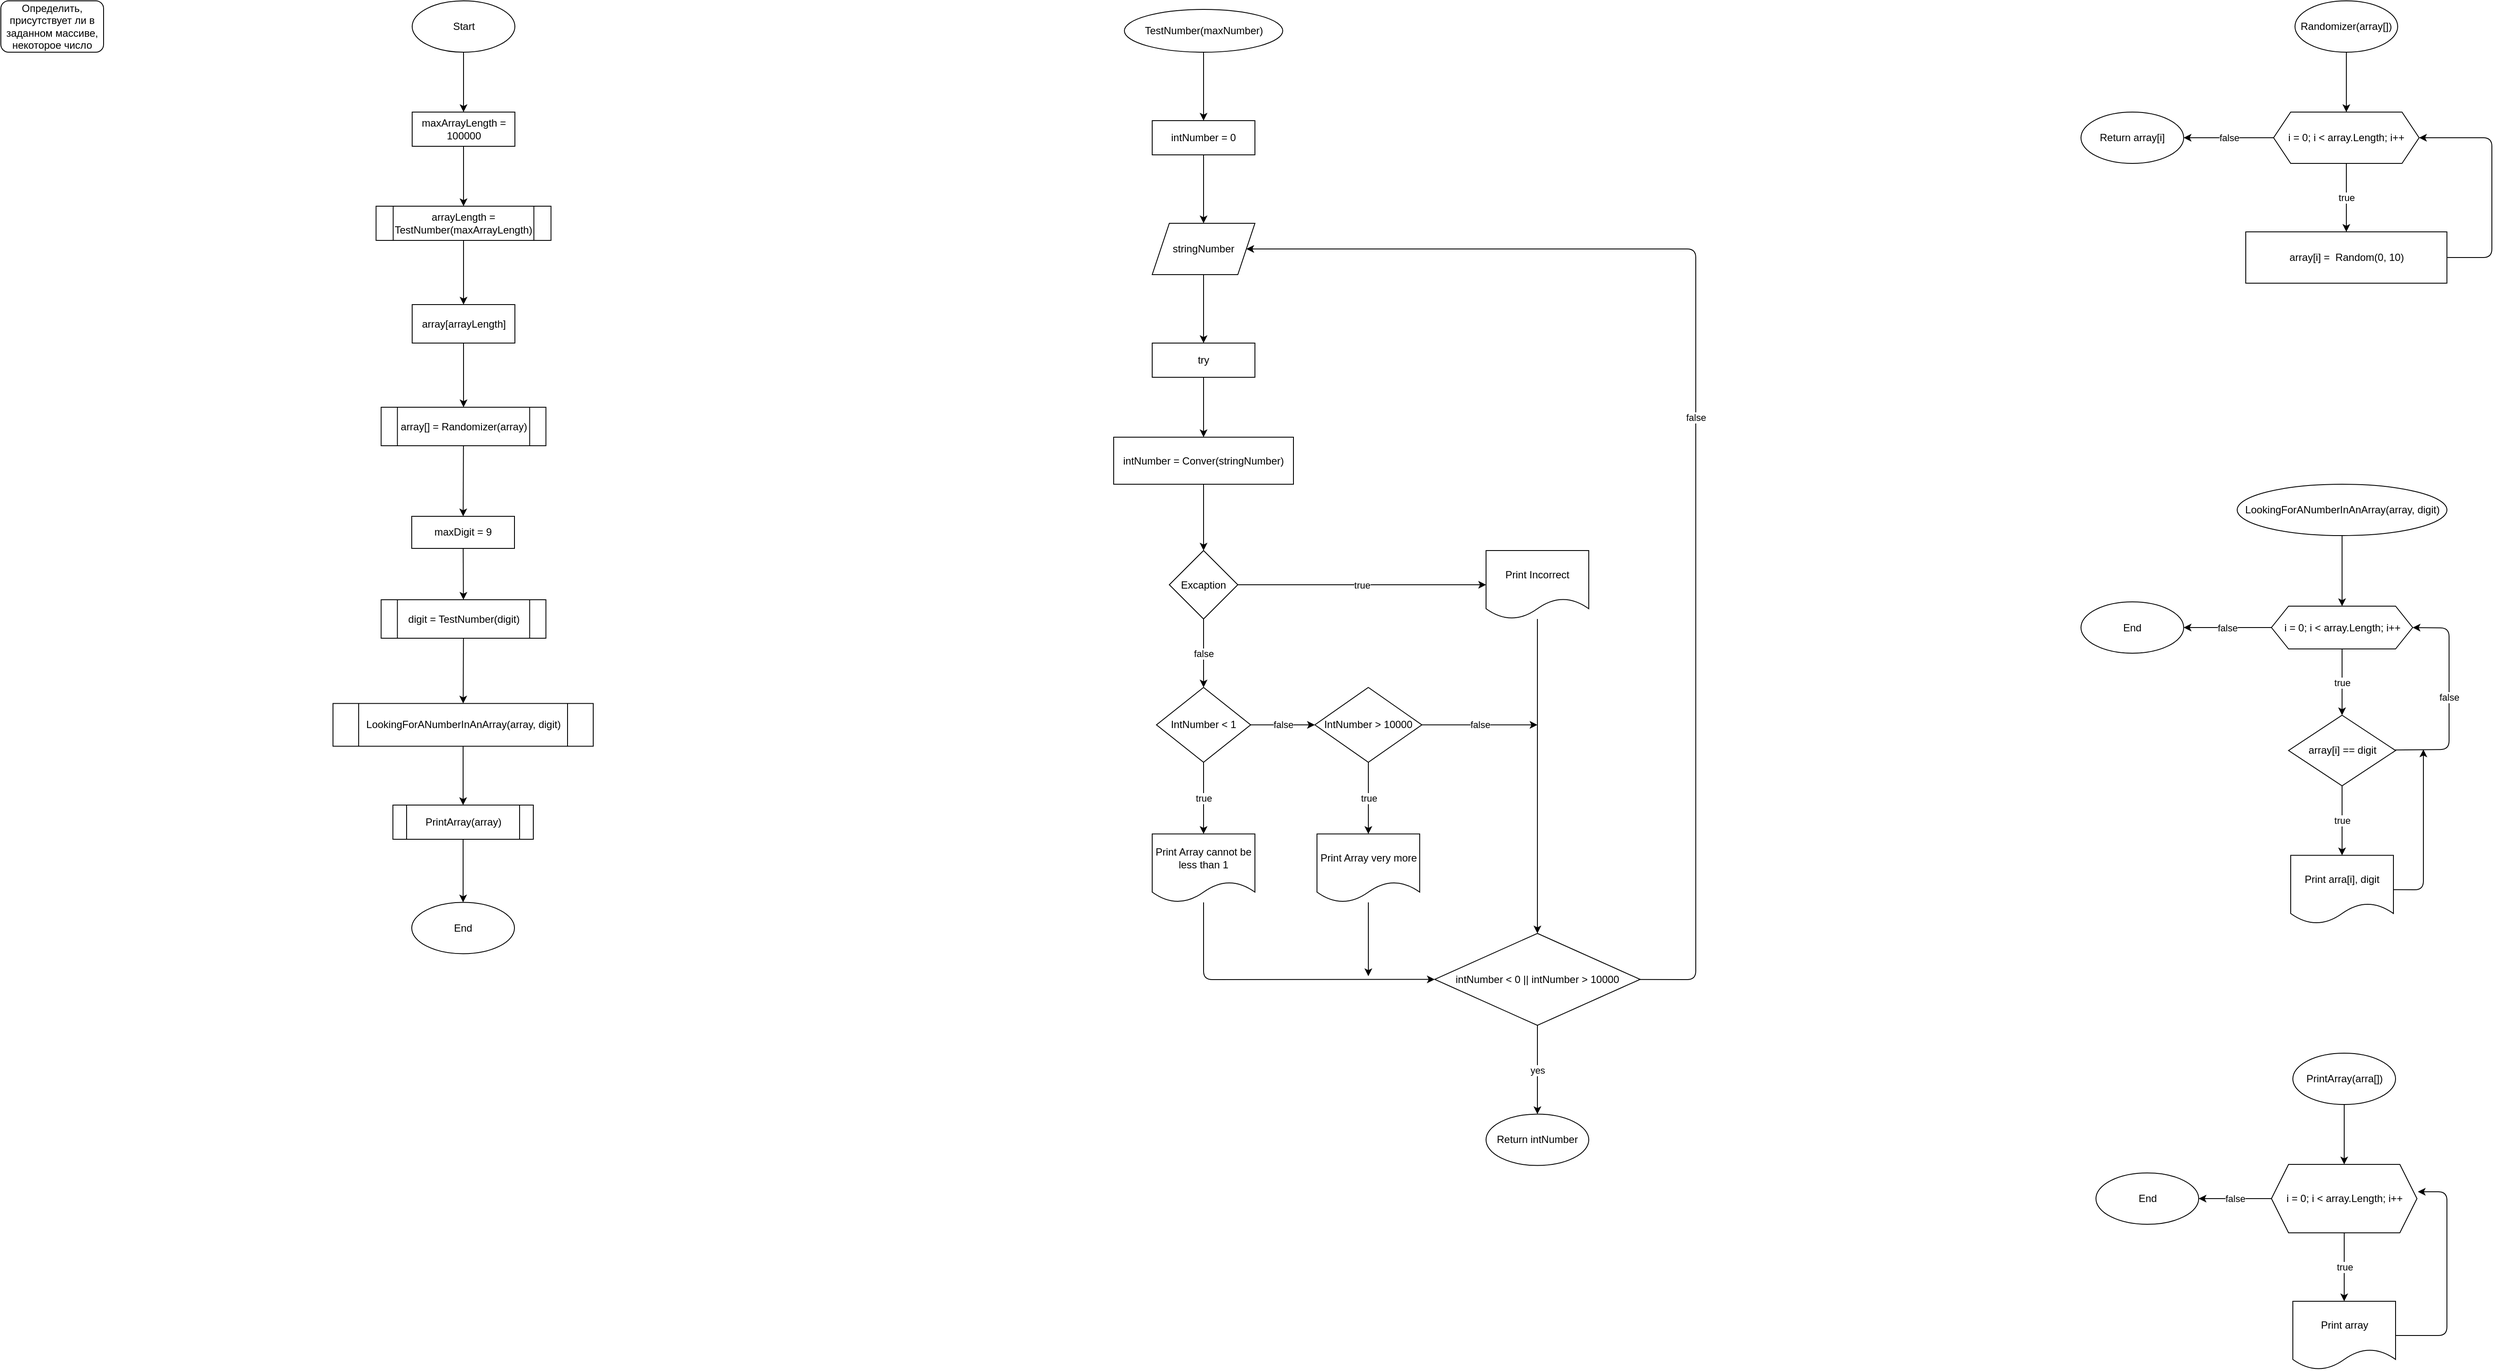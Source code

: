 <mxfile>
    <diagram id="hP9pHg5yxiXs1wd25evL" name="Page-1">
        <mxGraphModel dx="890" dy="585" grid="1" gridSize="10" guides="1" tooltips="1" connect="1" arrows="1" fold="1" page="1" pageScale="1" pageWidth="1100" pageHeight="850" math="0" shadow="0">
            <root>
                <mxCell id="0"/>
                <mxCell id="1" parent="0"/>
                <mxCell id="3" value="Определить, присутствует ли в заданном массиве, некоторое число" style="rounded=1;whiteSpace=wrap;html=1;" vertex="1" parent="1">
                    <mxGeometry x="10" y="10" width="120" height="60" as="geometry"/>
                </mxCell>
                <mxCell id="83" value="" style="edgeStyle=none;html=1;" edge="1" parent="1" source="4" target="78">
                    <mxGeometry relative="1" as="geometry"/>
                </mxCell>
                <mxCell id="4" value="Start" style="ellipse;whiteSpace=wrap;html=1;" vertex="1" parent="1">
                    <mxGeometry x="490.5" y="10" width="120" height="60" as="geometry"/>
                </mxCell>
                <mxCell id="82" style="edgeStyle=none;html=1;entryX=0.5;entryY=0;entryDx=0;entryDy=0;" edge="1" parent="1" source="5" target="17">
                    <mxGeometry relative="1" as="geometry"/>
                </mxCell>
                <mxCell id="5" value="stringNumber" style="shape=parallelogram;perimeter=parallelogramPerimeter;whiteSpace=wrap;html=1;fixedSize=1;" vertex="1" parent="1">
                    <mxGeometry x="1355" y="270" width="120" height="60" as="geometry"/>
                </mxCell>
                <mxCell id="53" value="" style="edgeStyle=none;html=1;" edge="1" parent="1" source="11" target="20">
                    <mxGeometry relative="1" as="geometry"/>
                </mxCell>
                <mxCell id="11" value="intNumber = Conver(stringNumber)" style="whiteSpace=wrap;html=1;" vertex="1" parent="1">
                    <mxGeometry x="1310" y="520" width="210" height="55" as="geometry"/>
                </mxCell>
                <mxCell id="52" value="" style="edgeStyle=none;html=1;" edge="1" parent="1" source="17" target="11">
                    <mxGeometry relative="1" as="geometry"/>
                </mxCell>
                <mxCell id="17" value="try" style="whiteSpace=wrap;html=1;" vertex="1" parent="1">
                    <mxGeometry x="1355" y="410" width="120" height="40" as="geometry"/>
                </mxCell>
                <mxCell id="30" value="false" style="edgeStyle=none;html=1;" edge="1" parent="1" source="20" target="29">
                    <mxGeometry relative="1" as="geometry"/>
                </mxCell>
                <mxCell id="41" value="true" style="edgeStyle=none;html=1;entryX=0;entryY=0.5;entryDx=0;entryDy=0;" edge="1" parent="1" source="20" target="26">
                    <mxGeometry relative="1" as="geometry"/>
                </mxCell>
                <mxCell id="20" value="Excaption" style="rhombus;whiteSpace=wrap;html=1;" vertex="1" parent="1">
                    <mxGeometry x="1375" y="652.5" width="80" height="80" as="geometry"/>
                </mxCell>
                <mxCell id="49" value="false" style="edgeStyle=none;html=1;entryX=1;entryY=0.5;entryDx=0;entryDy=0;" edge="1" parent="1" source="22" target="5">
                    <mxGeometry relative="1" as="geometry">
                        <mxPoint x="1505" y="300" as="targetPoint"/>
                        <Array as="points">
                            <mxPoint x="1990" y="1154"/>
                            <mxPoint x="1990" y="300"/>
                        </Array>
                    </mxGeometry>
                </mxCell>
                <mxCell id="55" value="yes" style="edgeStyle=none;html=1;" edge="1" parent="1" source="22" target="54">
                    <mxGeometry relative="1" as="geometry"/>
                </mxCell>
                <mxCell id="22" value="intNumber &amp;lt; 0 || intNumber &amp;gt; 10000" style="rhombus;whiteSpace=wrap;html=1;" vertex="1" parent="1">
                    <mxGeometry x="1685" y="1100" width="240" height="107.5" as="geometry"/>
                </mxCell>
                <mxCell id="42" style="edgeStyle=none;html=1;" edge="1" parent="1" source="26" target="22">
                    <mxGeometry relative="1" as="geometry"/>
                </mxCell>
                <mxCell id="26" value="Print Incorrect" style="shape=document;whiteSpace=wrap;html=1;boundedLbl=1;" vertex="1" parent="1">
                    <mxGeometry x="1745" y="652.5" width="120" height="80" as="geometry"/>
                </mxCell>
                <mxCell id="32" value="true" style="edgeStyle=none;html=1;" edge="1" parent="1" source="29" target="31">
                    <mxGeometry relative="1" as="geometry"/>
                </mxCell>
                <mxCell id="38" value="false" style="edgeStyle=none;html=1;" edge="1" parent="1" source="29" target="37">
                    <mxGeometry relative="1" as="geometry"/>
                </mxCell>
                <mxCell id="29" value="IntNumber &amp;lt; 1" style="rhombus;whiteSpace=wrap;html=1;" vertex="1" parent="1">
                    <mxGeometry x="1360" y="812.5" width="110" height="87.5" as="geometry"/>
                </mxCell>
                <mxCell id="44" style="edgeStyle=none;html=1;entryX=0;entryY=0.5;entryDx=0;entryDy=0;" edge="1" parent="1" source="31" target="22">
                    <mxGeometry relative="1" as="geometry">
                        <mxPoint x="1447" y="1210" as="targetPoint"/>
                        <Array as="points">
                            <mxPoint x="1415" y="1154"/>
                        </Array>
                    </mxGeometry>
                </mxCell>
                <mxCell id="31" value="Print Array cannot be less than 1" style="shape=document;whiteSpace=wrap;html=1;boundedLbl=1;" vertex="1" parent="1">
                    <mxGeometry x="1355" y="983.75" width="120" height="80" as="geometry"/>
                </mxCell>
                <mxCell id="40" value="true" style="edgeStyle=none;html=1;" edge="1" parent="1" source="37" target="39">
                    <mxGeometry relative="1" as="geometry"/>
                </mxCell>
                <mxCell id="43" value="false" style="edgeStyle=none;html=1;" edge="1" parent="1" source="37">
                    <mxGeometry relative="1" as="geometry">
                        <mxPoint x="1805" y="856.25" as="targetPoint"/>
                    </mxGeometry>
                </mxCell>
                <mxCell id="37" value="IntNumber &amp;gt; 10000" style="rhombus;whiteSpace=wrap;html=1;" vertex="1" parent="1">
                    <mxGeometry x="1545" y="812.5" width="125" height="87.5" as="geometry"/>
                </mxCell>
                <mxCell id="45" style="edgeStyle=none;html=1;" edge="1" parent="1" source="39">
                    <mxGeometry relative="1" as="geometry">
                        <mxPoint x="1607.5" y="1150" as="targetPoint"/>
                    </mxGeometry>
                </mxCell>
                <mxCell id="39" value="Print Array very more" style="shape=document;whiteSpace=wrap;html=1;boundedLbl=1;" vertex="1" parent="1">
                    <mxGeometry x="1547.5" y="983.75" width="120" height="80" as="geometry"/>
                </mxCell>
                <mxCell id="48" value="" style="edgeStyle=none;html=1;entryX=0.5;entryY=0;entryDx=0;entryDy=0;" edge="1" parent="1" source="46" target="5">
                    <mxGeometry relative="1" as="geometry">
                        <mxPoint x="1415" y="260" as="targetPoint"/>
                    </mxGeometry>
                </mxCell>
                <mxCell id="46" value="intNumber = 0" style="whiteSpace=wrap;html=1;" vertex="1" parent="1">
                    <mxGeometry x="1355" y="150" width="120" height="40" as="geometry"/>
                </mxCell>
                <mxCell id="60" value="" style="edgeStyle=none;html=1;" edge="1" parent="1" source="51" target="59">
                    <mxGeometry relative="1" as="geometry"/>
                </mxCell>
                <mxCell id="51" value="arrayLength = TestNumber(maxArrayLength)" style="shape=process;whiteSpace=wrap;html=1;backgroundOutline=1;" vertex="1" parent="1">
                    <mxGeometry x="448.31" y="250" width="204.37" height="40" as="geometry"/>
                </mxCell>
                <mxCell id="54" value="Return intNumber" style="ellipse;whiteSpace=wrap;html=1;" vertex="1" parent="1">
                    <mxGeometry x="1745" y="1311.25" width="120" height="60" as="geometry"/>
                </mxCell>
                <mxCell id="62" value="" style="edgeStyle=none;html=1;" edge="1" parent="1" source="59" target="61">
                    <mxGeometry relative="1" as="geometry"/>
                </mxCell>
                <mxCell id="59" value="array[arrayLength]" style="whiteSpace=wrap;html=1;" vertex="1" parent="1">
                    <mxGeometry x="490.5" y="365" width="120" height="45" as="geometry"/>
                </mxCell>
                <mxCell id="87" value="" style="edgeStyle=none;html=1;" edge="1" parent="1" source="61" target="86">
                    <mxGeometry relative="1" as="geometry"/>
                </mxCell>
                <mxCell id="61" value="array[] = Randomizer(array)" style="shape=process;whiteSpace=wrap;html=1;backgroundOutline=1;" vertex="1" parent="1">
                    <mxGeometry x="454.25" y="485" width="192.5" height="45" as="geometry"/>
                </mxCell>
                <mxCell id="67" value="" style="edgeStyle=none;html=1;" edge="1" parent="1" source="63" target="66">
                    <mxGeometry relative="1" as="geometry"/>
                </mxCell>
                <mxCell id="63" value="Randomizer(array[])" style="ellipse;whiteSpace=wrap;html=1;" vertex="1" parent="1">
                    <mxGeometry x="2690" y="10" width="120" height="60" as="geometry"/>
                </mxCell>
                <mxCell id="65" value="" style="edgeStyle=none;html=1;" edge="1" parent="1" source="64" target="46">
                    <mxGeometry relative="1" as="geometry"/>
                </mxCell>
                <mxCell id="64" value="TestNumber(maxNumber)" style="ellipse;whiteSpace=wrap;html=1;" vertex="1" parent="1">
                    <mxGeometry x="1322.5" y="20" width="185" height="50" as="geometry"/>
                </mxCell>
                <mxCell id="69" value="true" style="edgeStyle=none;html=1;" edge="1" parent="1" source="66" target="68">
                    <mxGeometry relative="1" as="geometry"/>
                </mxCell>
                <mxCell id="72" value="false" style="edgeStyle=none;html=1;" edge="1" parent="1" source="66" target="71">
                    <mxGeometry relative="1" as="geometry"/>
                </mxCell>
                <mxCell id="66" value="i = 0; i &amp;lt; array.Length; i++" style="shape=hexagon;perimeter=hexagonPerimeter2;whiteSpace=wrap;html=1;fixedSize=1;" vertex="1" parent="1">
                    <mxGeometry x="2665" y="140" width="170" height="60" as="geometry"/>
                </mxCell>
                <mxCell id="70" style="edgeStyle=none;html=1;entryX=1;entryY=0.5;entryDx=0;entryDy=0;" edge="1" parent="1" source="68" target="66">
                    <mxGeometry relative="1" as="geometry">
                        <Array as="points">
                            <mxPoint x="2920" y="310"/>
                            <mxPoint x="2920" y="170"/>
                        </Array>
                    </mxGeometry>
                </mxCell>
                <mxCell id="68" value="array[i] =&amp;nbsp; Random(0, 10)" style="whiteSpace=wrap;html=1;" vertex="1" parent="1">
                    <mxGeometry x="2632.5" y="280" width="235" height="60" as="geometry"/>
                </mxCell>
                <mxCell id="71" value="Return array[i]" style="ellipse;whiteSpace=wrap;html=1;" vertex="1" parent="1">
                    <mxGeometry x="2440" y="140" width="120" height="60" as="geometry"/>
                </mxCell>
                <mxCell id="91" value="" style="edgeStyle=none;html=1;" edge="1" parent="1" source="73" target="90">
                    <mxGeometry relative="1" as="geometry"/>
                </mxCell>
                <mxCell id="73" value="LookingForANumberInAnArray(array, digit)" style="shape=process;whiteSpace=wrap;html=1;backgroundOutline=1;" vertex="1" parent="1">
                    <mxGeometry x="398" y="831.25" width="304" height="50" as="geometry"/>
                </mxCell>
                <mxCell id="81" value="" style="edgeStyle=none;html=1;" edge="1" parent="1" source="78" target="51">
                    <mxGeometry relative="1" as="geometry"/>
                </mxCell>
                <mxCell id="78" value="maxArrayLength = 100000" style="whiteSpace=wrap;html=1;" vertex="1" parent="1">
                    <mxGeometry x="490.5" y="140" width="120" height="40" as="geometry"/>
                </mxCell>
                <mxCell id="89" value="" style="edgeStyle=none;html=1;" edge="1" parent="1" source="84" target="73">
                    <mxGeometry relative="1" as="geometry"/>
                </mxCell>
                <mxCell id="84" value="digit = TestNumber(digit)" style="shape=process;whiteSpace=wrap;html=1;backgroundOutline=1;" vertex="1" parent="1">
                    <mxGeometry x="454.24" y="710" width="192.5" height="45" as="geometry"/>
                </mxCell>
                <mxCell id="88" value="" style="edgeStyle=none;html=1;" edge="1" parent="1" source="86" target="84">
                    <mxGeometry relative="1" as="geometry"/>
                </mxCell>
                <mxCell id="86" value="maxDigit = 9" style="whiteSpace=wrap;html=1;" vertex="1" parent="1">
                    <mxGeometry x="490" y="612.5" width="120" height="37.5" as="geometry"/>
                </mxCell>
                <mxCell id="101" value="" style="edgeStyle=none;html=1;" edge="1" parent="1" source="90" target="100">
                    <mxGeometry relative="1" as="geometry"/>
                </mxCell>
                <mxCell id="90" value="PrintArray(array)" style="shape=process;whiteSpace=wrap;html=1;backgroundOutline=1;" vertex="1" parent="1">
                    <mxGeometry x="468" y="950" width="164" height="40" as="geometry"/>
                </mxCell>
                <mxCell id="94" value="" style="edgeStyle=none;html=1;" edge="1" parent="1" source="92" target="93">
                    <mxGeometry relative="1" as="geometry"/>
                </mxCell>
                <mxCell id="92" value="PrintArray(arra[])" style="ellipse;whiteSpace=wrap;html=1;" vertex="1" parent="1">
                    <mxGeometry x="2687.5" y="1240" width="120" height="60" as="geometry"/>
                </mxCell>
                <mxCell id="96" value="true" style="edgeStyle=none;html=1;" edge="1" parent="1" source="93" target="95">
                    <mxGeometry relative="1" as="geometry"/>
                </mxCell>
                <mxCell id="99" value="false" style="edgeStyle=none;html=1;" edge="1" parent="1" source="93" target="98">
                    <mxGeometry relative="1" as="geometry"/>
                </mxCell>
                <mxCell id="93" value="i = 0; i &amp;lt; array.Length; i++" style="shape=hexagon;perimeter=hexagonPerimeter2;whiteSpace=wrap;html=1;fixedSize=1;" vertex="1" parent="1">
                    <mxGeometry x="2662.5" y="1370" width="170" height="80" as="geometry"/>
                </mxCell>
                <mxCell id="97" style="edgeStyle=none;html=1;entryX=1.006;entryY=0.4;entryDx=0;entryDy=0;entryPerimeter=0;" edge="1" parent="1" source="95" target="93">
                    <mxGeometry relative="1" as="geometry">
                        <Array as="points">
                            <mxPoint x="2867.5" y="1570"/>
                            <mxPoint x="2867.5" y="1402"/>
                        </Array>
                    </mxGeometry>
                </mxCell>
                <mxCell id="95" value="Print array" style="shape=document;whiteSpace=wrap;html=1;boundedLbl=1;" vertex="1" parent="1">
                    <mxGeometry x="2687.5" y="1530" width="120" height="80" as="geometry"/>
                </mxCell>
                <mxCell id="98" value="End" style="ellipse;whiteSpace=wrap;html=1;" vertex="1" parent="1">
                    <mxGeometry x="2457.5" y="1380" width="120" height="60" as="geometry"/>
                </mxCell>
                <mxCell id="100" value="End" style="ellipse;whiteSpace=wrap;html=1;" vertex="1" parent="1">
                    <mxGeometry x="490" y="1063.75" width="120" height="60" as="geometry"/>
                </mxCell>
                <mxCell id="104" value="" style="edgeStyle=none;html=1;" edge="1" parent="1" source="102" target="103">
                    <mxGeometry relative="1" as="geometry"/>
                </mxCell>
                <mxCell id="102" value="&lt;span&gt;LookingForANumberInAnArray(array, digit)&lt;/span&gt;" style="ellipse;whiteSpace=wrap;html=1;" vertex="1" parent="1">
                    <mxGeometry x="2622.5" y="575" width="245" height="60" as="geometry"/>
                </mxCell>
                <mxCell id="106" value="true" style="edgeStyle=none;html=1;" edge="1" parent="1" source="103" target="105">
                    <mxGeometry relative="1" as="geometry"/>
                </mxCell>
                <mxCell id="113" value="false" style="edgeStyle=none;html=1;" edge="1" parent="1" source="103" target="112">
                    <mxGeometry relative="1" as="geometry"/>
                </mxCell>
                <mxCell id="103" value="i = 0; i &amp;lt; array.Length; i++" style="shape=hexagon;perimeter=hexagonPerimeter2;whiteSpace=wrap;html=1;fixedSize=1;" vertex="1" parent="1">
                    <mxGeometry x="2662.5" y="717.5" width="165" height="50" as="geometry"/>
                </mxCell>
                <mxCell id="108" value="false" style="edgeStyle=none;html=1;entryX=1;entryY=0.5;entryDx=0;entryDy=0;" edge="1" parent="1" source="105" target="103">
                    <mxGeometry relative="1" as="geometry">
                        <Array as="points">
                            <mxPoint x="2870" y="885"/>
                            <mxPoint x="2870" y="743"/>
                        </Array>
                    </mxGeometry>
                </mxCell>
                <mxCell id="110" value="true" style="edgeStyle=none;html=1;" edge="1" parent="1" source="105" target="109">
                    <mxGeometry relative="1" as="geometry"/>
                </mxCell>
                <mxCell id="105" value="array[i] == digit" style="rhombus;whiteSpace=wrap;html=1;" vertex="1" parent="1">
                    <mxGeometry x="2682.5" y="845" width="125" height="82.5" as="geometry"/>
                </mxCell>
                <mxCell id="111" style="edgeStyle=none;html=1;" edge="1" parent="1" source="109">
                    <mxGeometry relative="1" as="geometry">
                        <mxPoint x="2840" y="885" as="targetPoint"/>
                        <Array as="points">
                            <mxPoint x="2840" y="1049"/>
                        </Array>
                    </mxGeometry>
                </mxCell>
                <mxCell id="109" value="Print arra[i], digit" style="shape=document;whiteSpace=wrap;html=1;boundedLbl=1;" vertex="1" parent="1">
                    <mxGeometry x="2685" y="1008.75" width="120" height="80" as="geometry"/>
                </mxCell>
                <mxCell id="112" value="End" style="ellipse;whiteSpace=wrap;html=1;" vertex="1" parent="1">
                    <mxGeometry x="2440" y="712.5" width="120" height="60" as="geometry"/>
                </mxCell>
            </root>
        </mxGraphModel>
    </diagram>
</mxfile>